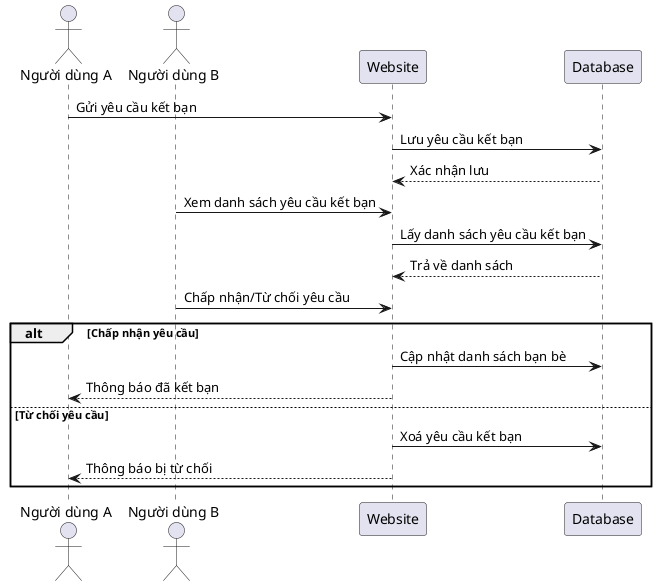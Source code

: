 @startuml
actor "Người dùng A" as UserA
actor "Người dùng B" as UserB
participant "Website" as System
participant "Database" as DB

UserA -> System : Gửi yêu cầu kết bạn
System -> DB : Lưu yêu cầu kết bạn
DB --> System : Xác nhận lưu

UserB -> System : Xem danh sách yêu cầu kết bạn
System -> DB : Lấy danh sách yêu cầu kết bạn
DB --> System : Trả về danh sách

UserB -> System : Chấp nhận/Từ chối yêu cầu
alt Chấp nhận yêu cầu
    System -> DB : Cập nhật danh sách bạn bè
    System --> UserA : Thông báo đã kết bạn
else Từ chối yêu cầu
    System -> DB : Xoá yêu cầu kết bạn
    System --> UserA : Thông báo bị từ chối
end
@enduml
